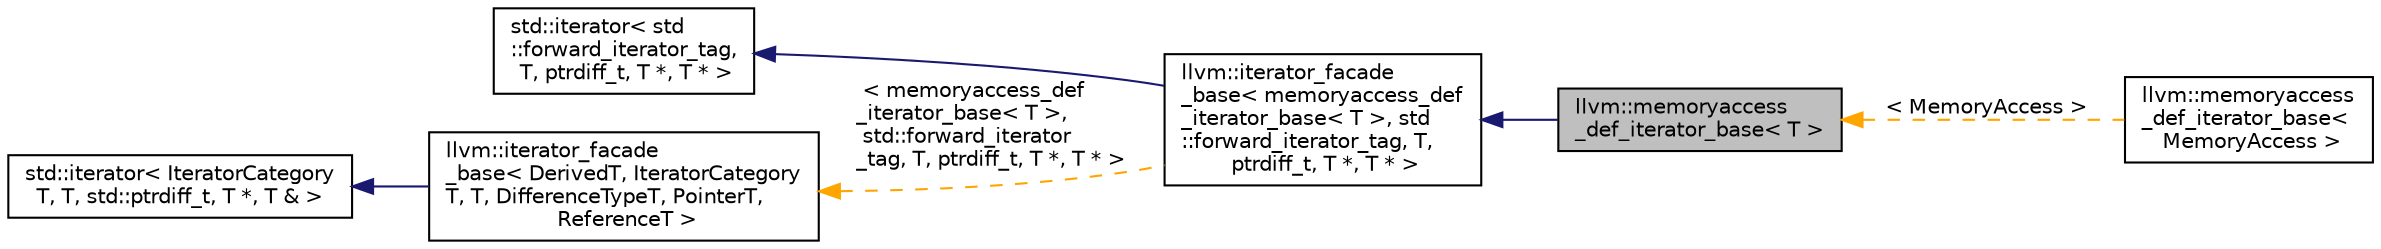digraph "llvm::memoryaccess_def_iterator_base&lt; T &gt;"
{
 // LATEX_PDF_SIZE
  bgcolor="transparent";
  edge [fontname="Helvetica",fontsize="10",labelfontname="Helvetica",labelfontsize="10"];
  node [fontname="Helvetica",fontsize="10",shape="box"];
  rankdir="LR";
  Node1 [label="llvm::memoryaccess\l_def_iterator_base\< T \>",height=0.2,width=0.4,color="black", fillcolor="grey75", style="filled", fontcolor="black",tooltip="Iterator base class used to implement const and non-const iterators over the defining accesses of a M..."];
  Node2 -> Node1 [dir="back",color="midnightblue",fontsize="10",style="solid",fontname="Helvetica"];
  Node2 [label="llvm::iterator_facade\l_base\< memoryaccess_def\l_iterator_base\< T \>, std\l::forward_iterator_tag, T,\l ptrdiff_t, T *, T * \>",height=0.2,width=0.4,color="black",URL="$classllvm_1_1iterator__facade__base.html",tooltip=" "];
  Node3 -> Node2 [dir="back",color="midnightblue",fontsize="10",style="solid",fontname="Helvetica"];
  Node3 [label="std::iterator\< std\l::forward_iterator_tag,\l T, ptrdiff_t, T *, T * \>",height=0.2,width=0.4,color="black",tooltip=" "];
  Node4 -> Node2 [dir="back",color="orange",fontsize="10",style="dashed",label=" \< memoryaccess_def\l_iterator_base\< T \>,\l std::forward_iterator\l_tag, T, ptrdiff_t, T *, T * \>" ,fontname="Helvetica"];
  Node4 [label="llvm::iterator_facade\l_base\< DerivedT, IteratorCategory\lT, T, DifferenceTypeT, PointerT,\l ReferenceT \>",height=0.2,width=0.4,color="black",URL="$classllvm_1_1iterator__facade__base.html",tooltip="CRTP base class which implements the entire standard iterator facade in terms of a minimal subset of ..."];
  Node5 -> Node4 [dir="back",color="midnightblue",fontsize="10",style="solid",fontname="Helvetica"];
  Node5 [label="std::iterator\< IteratorCategory\lT, T, std::ptrdiff_t, T *, T & \>",height=0.2,width=0.4,color="black",tooltip=" "];
  Node1 -> Node6 [dir="back",color="orange",fontsize="10",style="dashed",label=" \< MemoryAccess \>" ,fontname="Helvetica"];
  Node6 [label="llvm::memoryaccess\l_def_iterator_base\<\l MemoryAccess \>",height=0.2,width=0.4,color="black",URL="$classllvm_1_1memoryaccess__def__iterator__base.html",tooltip=" "];
}

